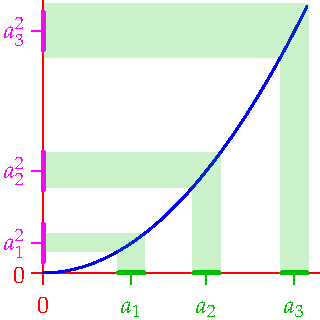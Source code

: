 settings.tex="pdflatex";

texpreamble("\usepackage{amsmath}
\usepackage{amsthm,amssymb}
\usepackage{mathpazo}
\usepackage[svgnames]{xcolor}
");
import graph;

size(160,160,IgnoreAspect);

dotfactor=4;

real f(real x){return x^2;}
real Min=0;
real Max=2.1;

draw(graph(f,Min,Max),blue+linewidth(1));


real[] a={0.7,1.3,2};

real ep=0.35;
real de=0.11;

for(int i=1; i<=3; ++i){
	//label(rotate(90)*Label("$)$"),(0,f(a[i-1])+ep),magenta);
	//label(rotate(90)*Label("$($"),(0,f(a[i-1])-ep),magenta);
	ytick(Label("$a^2_"+(string)i+"$",align=W),f(a[i-1]),W,magenta);
	draw((0,f(a[i-1])-0.9ep)--(0,f(a[i-1])+0.9ep),magenta+linewidth(2));
	path r=box((0,f(a[i-1])-ep),(Max,f(a[i-1])+ep));
	//fill(r,lightblue+opacity(0.2));
	//label(Label("$)$"),(a[i-1]+0.9de,0),heavygreen);
	//label(Label("$($"),(a[i-1]-de,0),heavygreen);
	xtick(Label("$a_"+(string)i+"$",align=S),a[i-1],S,heavygreen);
	draw((a[i-1]-0.9de,0)--(a[i-1]+0.9de,0),heavygreen+linewidth(2));
	path q=graph(f,a[i-1]-de,a[i-1]+de);
	path p=(a[i-1]-de,0)--(a[i-1]-de,f(a[i-1]-de))--(0,f(a[i-1]-de))--(0,f(a[i-1]+de))--(a[i-1]+de,f(a[i-1]+de))--(a[i-1]+de,0)--cycle;
fill(p,heavygreen+opacity(0.2));
//draw(q,heavygreen+linewidth(2));
	}
	
	
//	label(rotate(90)*Label("$)$"),(0,f(a[2])+ep),magenta);
//	label(rotate(90)*Label("$($"),(0,f(a[2])-ep),magenta);
//	ytick(Label("$a^2_3$",align=W),f(a[2]),W,magenta);

xaxis(0,Max+0.1,red,RightTicks(new real[]{0}));
yaxis(0,f(Max)+0.1,red,LeftTicks(new real[]{0}));
